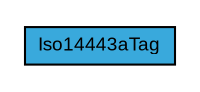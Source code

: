#!/usr/local/bin/dot
#
# Class diagram 
# Generated by UMLGraph version R5_7_2-3-gee82a7 (http://www.umlgraph.org/)
#

digraph G {
	edge [fontname="arial",fontsize=10,labelfontname="arial",labelfontsize=10];
	node [fontname="arial",fontsize=10,shape=plaintext];
	nodesep=0.25;
	ranksep=0.5;
	// com.st.st25sdk.iso14443a.Iso14443aTag
	c559 [label=<<table title="com.st.st25sdk.iso14443a.Iso14443aTag" border="0" cellborder="1" cellspacing="0" cellpadding="2" port="p" bgcolor="#39a9dc" href="./Iso14443aTag.html">
		<tr><td><table border="0" cellspacing="0" cellpadding="1">
<tr><td align="center" balign="center"> Iso14443aTag </td></tr>
		</table></td></tr>
		</table>>, URL="./Iso14443aTag.html", fontname="arial", fontcolor="black", fontsize=9.0];
}

